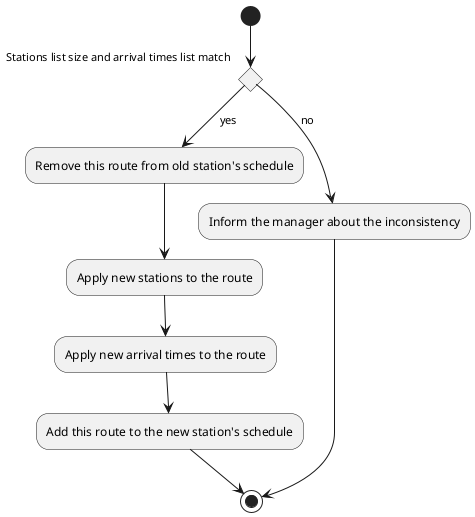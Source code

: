 @startuml changeRoute

(*) --> if "Stations list size and arrival times list match" then
        --> [yes] Remove this route from old station's schedule
        --> Apply new stations to the route
        --> Apply new arrival times to the route
        --> Add this route to the new station's schedule
        --> (*)
    else
        --> [no] Inform the manager about the inconsistency
        --> (*)
    endif

@enduml